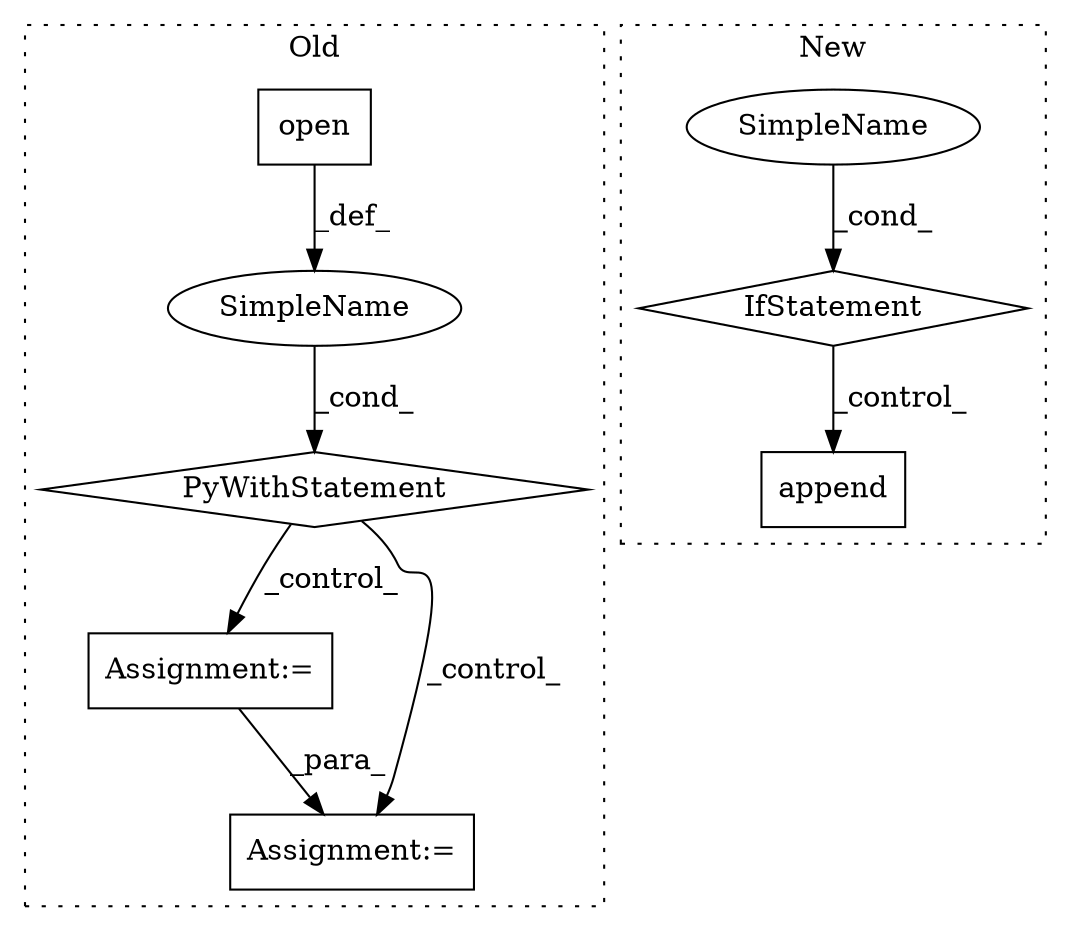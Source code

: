 digraph G {
subgraph cluster0 {
1 [label="PyWithStatement" a="104" s="573,601" l="10,2" shape="diamond"];
3 [label="Assignment:=" a="7" s="618" l="1" shape="box"];
4 [label="SimpleName" a="42" s="" l="" shape="ellipse"];
7 [label="open" a="32" s="583,600" l="5,1" shape="box"];
8 [label="Assignment:=" a="7" s="661" l="1" shape="box"];
label = "Old";
style="dotted";
}
subgraph cluster1 {
2 [label="append" a="32" s="660,675" l="7,1" shape="box"];
5 [label="IfStatement" a="25" s="573,586" l="4,2" shape="diamond"];
6 [label="SimpleName" a="42" s="577" l="9" shape="ellipse"];
label = "New";
style="dotted";
}
1 -> 8 [label="_control_"];
1 -> 3 [label="_control_"];
3 -> 8 [label="_para_"];
4 -> 1 [label="_cond_"];
5 -> 2 [label="_control_"];
6 -> 5 [label="_cond_"];
7 -> 4 [label="_def_"];
}